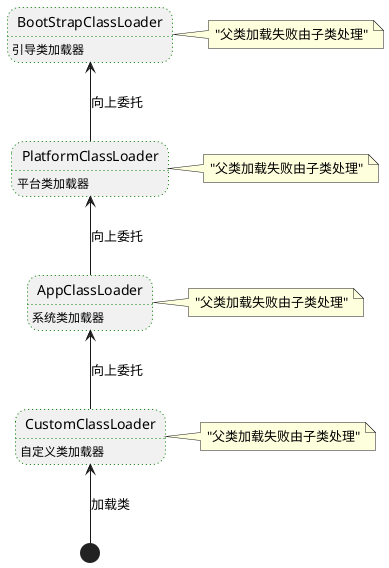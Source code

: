 @startuml

skinparam state {
  StartColor Green
}

state CustomClassLoader ##[dotted]green : 自定义类加载器
state AppClassLoader ##[dotted]green : 系统类加载器
state PlatformClassLoader ##[dotted]green : 平台类加载器
state BootStrapClassLoader ##[dotted]green : 引导类加载器
note right of BootStrapClassLoader : "父类加载失败由子类处理"
note right of AppClassLoader : "父类加载失败由子类处理"
note right of PlatformClassLoader : "父类加载失败由子类处理"
note right of CustomClassLoader : "父类加载失败由子类处理"

[*] -up-> CustomClassLoader : 加载类
CustomClassLoader -up->  AppClassLoader : 向上委托
AppClassLoader -up->  PlatformClassLoader : 向上委托
PlatformClassLoader -up->  BootStrapClassLoader : 向上委托

@enduml